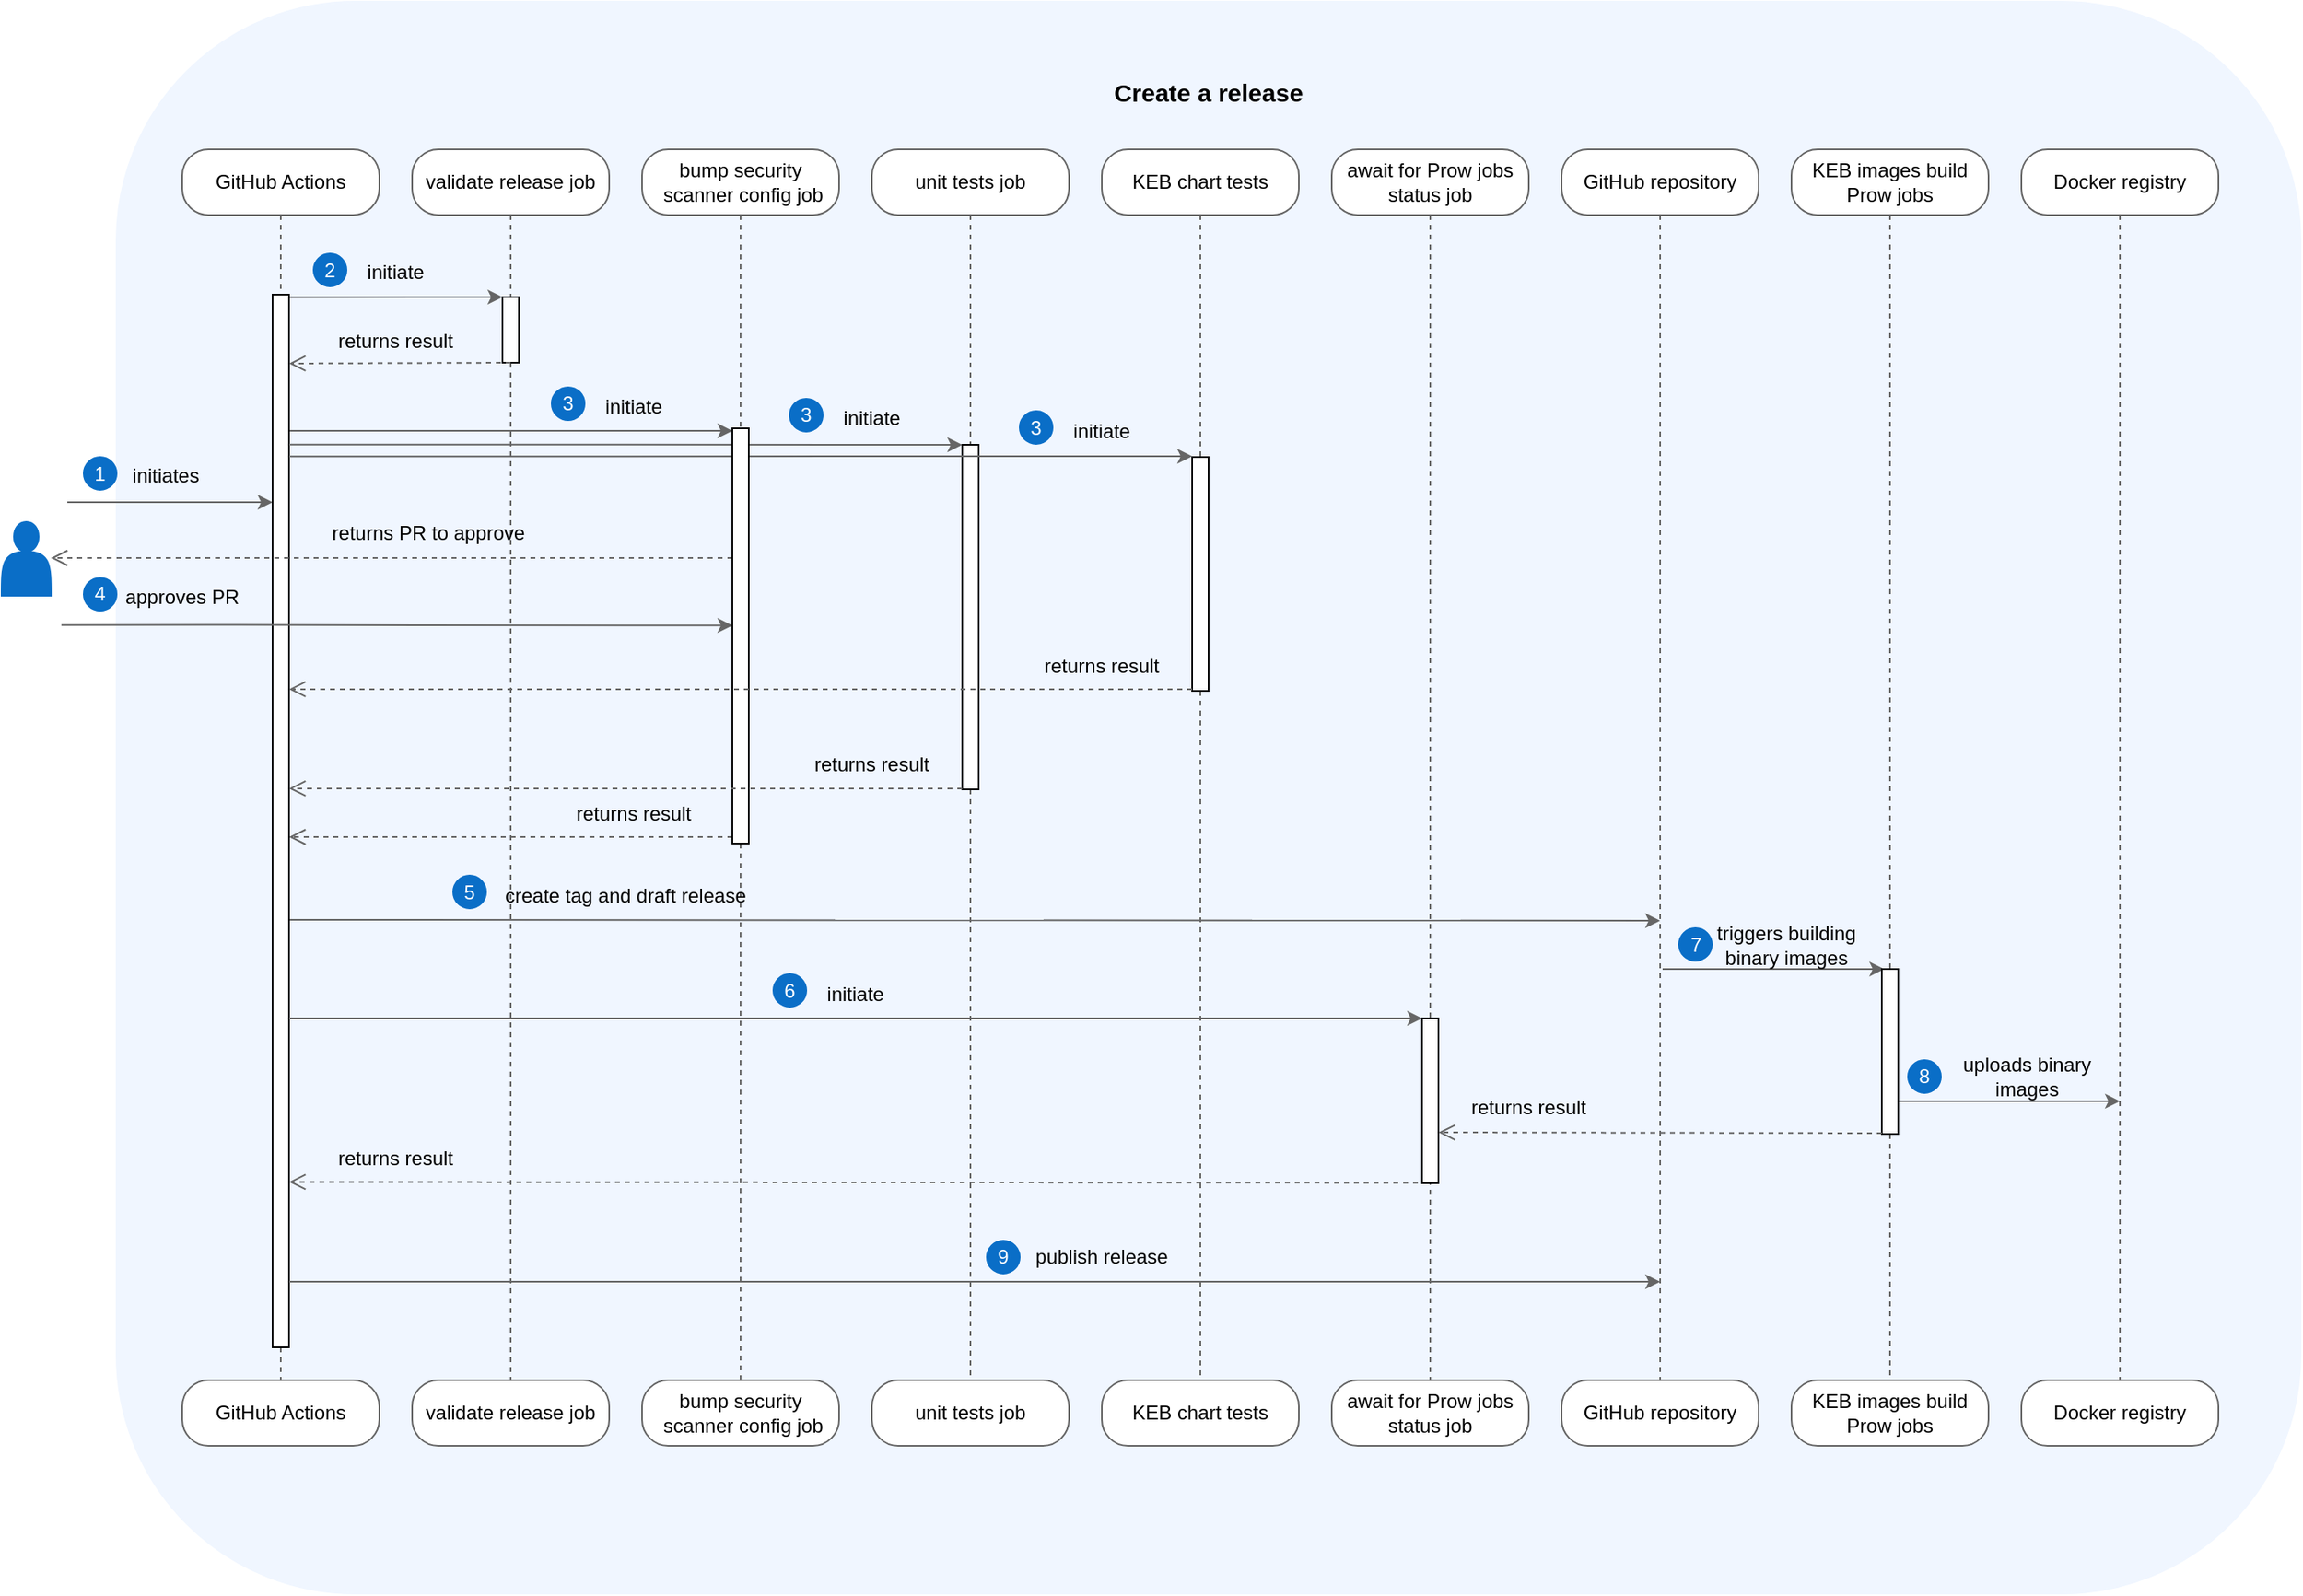 <mxfile version="21.7.2" type="device">
  <diagram name="Page-1" id="CJYWuD-pApp3X6JHcklv">
    <mxGraphModel dx="1656" dy="1053" grid="1" gridSize="10" guides="1" tooltips="1" connect="1" arrows="1" fold="1" page="1" pageScale="1" pageWidth="827" pageHeight="1169" background="#ffffff" math="0" shadow="0">
      <root>
        <mxCell id="0" />
        <mxCell id="1" parent="0" />
        <mxCell id="fWN6U2PsKUXUR3X5_iIi-8" value="" style="rounded=1;whiteSpace=wrap;html=1;fillColor=#f0f6ff;strokeColor=#f0f6ff;verticalAlign=bottom;" parent="1" vertex="1">
          <mxGeometry x="150" y="60" width="1330" height="970" as="geometry" />
        </mxCell>
        <mxCell id="fWN6U2PsKUXUR3X5_iIi-105" value="" style="edgeStyle=orthogonalEdgeStyle;html=1;verticalAlign=bottom;endArrow=none;endSize=8;strokeColor=#666666;rounded=1;endFill=0;dashed=1;entryX=0.5;entryY=0;entryDx=0;entryDy=0;" parent="1" source="avyv1Q79ZDhZj9o4qoH5-7" target="fWN6U2PsKUXUR3X5_iIi-17" edge="1">
          <mxGeometry relative="1" as="geometry">
            <mxPoint x="810" y="900.571" as="targetPoint" />
            <mxPoint x="810" y="190" as="sourcePoint" />
            <Array as="points">
              <mxPoint x="810" y="610" />
              <mxPoint x="810" y="610" />
            </Array>
          </mxGeometry>
        </mxCell>
        <mxCell id="fWN6U2PsKUXUR3X5_iIi-28" value="" style="edgeStyle=orthogonalEdgeStyle;html=1;verticalAlign=bottom;endArrow=none;endSize=8;strokeColor=#666666;rounded=1;entryX=0.5;entryY=0;entryDx=0;entryDy=0;endFill=0;dashed=1;" parent="1" source="fWN6U2PsKUXUR3X5_iIi-27" target="fWN6U2PsKUXUR3X5_iIi-29" edge="1">
          <mxGeometry relative="1" as="geometry">
            <mxPoint x="1370" y="250" as="targetPoint" />
          </mxGeometry>
        </mxCell>
        <mxCell id="fWN6U2PsKUXUR3X5_iIi-5" value="" style="shape=actor;whiteSpace=wrap;html=1;fillColor=#0a6ec7;strokeColor=#0a6ec7;" parent="1" vertex="1">
          <mxGeometry x="80" y="377" width="30" height="45" as="geometry" />
        </mxCell>
        <mxCell id="fWN6U2PsKUXUR3X5_iIi-9" value="GitHub Actions" style="rounded=1;whiteSpace=wrap;html=1;arcSize=40;fontColor=#000000;fillColor=#FFFFFF;strokeColor=#666666;" parent="1" vertex="1">
          <mxGeometry x="190" y="150" width="120" height="40" as="geometry" />
        </mxCell>
        <mxCell id="fWN6U2PsKUXUR3X5_iIi-13" value="GitHub Actions" style="rounded=1;whiteSpace=wrap;html=1;arcSize=40;fontColor=#000000;fillColor=#FFFFFF;strokeColor=#666666;" parent="1" vertex="1">
          <mxGeometry x="190" y="900" width="120" height="40" as="geometry" />
        </mxCell>
        <mxCell id="fWN6U2PsKUXUR3X5_iIi-15" value="KEB chart tests" style="rounded=1;whiteSpace=wrap;html=1;arcSize=40;fontColor=#000000;fillColor=#FFFFFF;strokeColor=#666666;" parent="1" vertex="1">
          <mxGeometry x="750" y="150" width="120" height="40" as="geometry" />
        </mxCell>
        <mxCell id="fWN6U2PsKUXUR3X5_iIi-17" value="KEB chart tests" style="rounded=1;whiteSpace=wrap;html=1;arcSize=40;fontColor=#000000;fillColor=#FFFFFF;strokeColor=#666666;" parent="1" vertex="1">
          <mxGeometry x="750" y="900" width="120" height="40" as="geometry" />
        </mxCell>
        <mxCell id="fWN6U2PsKUXUR3X5_iIi-18" value="await for Prow jobs status job" style="rounded=1;whiteSpace=wrap;html=1;arcSize=40;fontColor=#000000;fillColor=#FFFFFF;strokeColor=#666666;" parent="1" vertex="1">
          <mxGeometry x="890" y="150" width="120" height="40" as="geometry" />
        </mxCell>
        <mxCell id="fWN6U2PsKUXUR3X5_iIi-20" value="await for Prow jobs status job" style="rounded=1;whiteSpace=wrap;html=1;arcSize=40;fontColor=#000000;fillColor=#FFFFFF;strokeColor=#666666;" parent="1" vertex="1">
          <mxGeometry x="890" y="900" width="120" height="40" as="geometry" />
        </mxCell>
        <mxCell id="fWN6U2PsKUXUR3X5_iIi-21" value="GitHub repository" style="rounded=1;whiteSpace=wrap;html=1;arcSize=40;fontColor=#000000;fillColor=#FFFFFF;strokeColor=#666666;" parent="1" vertex="1">
          <mxGeometry x="1030" y="150" width="120" height="40" as="geometry" />
        </mxCell>
        <mxCell id="fWN6U2PsKUXUR3X5_iIi-22" value="" style="edgeStyle=orthogonalEdgeStyle;html=1;verticalAlign=bottom;endArrow=none;endSize=8;strokeColor=#666666;rounded=1;entryX=0.5;entryY=0;entryDx=0;entryDy=0;endFill=0;dashed=1;" parent="1" source="fWN6U2PsKUXUR3X5_iIi-21" target="fWN6U2PsKUXUR3X5_iIi-23" edge="1">
          <mxGeometry relative="1" as="geometry">
            <mxPoint x="1090" y="250" as="targetPoint" />
          </mxGeometry>
        </mxCell>
        <mxCell id="fWN6U2PsKUXUR3X5_iIi-23" value="GitHub repository" style="rounded=1;whiteSpace=wrap;html=1;arcSize=40;fontColor=#000000;fillColor=#FFFFFF;strokeColor=#666666;" parent="1" vertex="1">
          <mxGeometry x="1030" y="900" width="120" height="40" as="geometry" />
        </mxCell>
        <mxCell id="fWN6U2PsKUXUR3X5_iIi-24" value="KEB images build Prow jobs" style="rounded=1;whiteSpace=wrap;html=1;arcSize=40;fontColor=#000000;fillColor=#FFFFFF;strokeColor=#666666;" parent="1" vertex="1">
          <mxGeometry x="1170" y="150" width="120" height="40" as="geometry" />
        </mxCell>
        <mxCell id="fWN6U2PsKUXUR3X5_iIi-25" value="" style="edgeStyle=orthogonalEdgeStyle;html=1;verticalAlign=bottom;endArrow=none;endSize=8;strokeColor=#666666;rounded=1;entryX=0.5;entryY=0;entryDx=0;entryDy=0;endFill=0;dashed=1;" parent="1" source="fWN6U2PsKUXUR3X5_iIi-62" target="fWN6U2PsKUXUR3X5_iIi-26" edge="1">
          <mxGeometry relative="1" as="geometry">
            <mxPoint x="1230" y="250" as="targetPoint" />
            <Array as="points">
              <mxPoint x="1230" y="780" />
              <mxPoint x="1230" y="780" />
            </Array>
          </mxGeometry>
        </mxCell>
        <mxCell id="fWN6U2PsKUXUR3X5_iIi-26" value="KEB images build Prow jobs" style="rounded=1;whiteSpace=wrap;html=1;arcSize=40;fontColor=#000000;fillColor=#FFFFFF;strokeColor=#666666;" parent="1" vertex="1">
          <mxGeometry x="1170" y="900" width="120" height="40" as="geometry" />
        </mxCell>
        <mxCell id="fWN6U2PsKUXUR3X5_iIi-27" value="Docker registry" style="rounded=1;whiteSpace=wrap;html=1;arcSize=40;fontColor=#000000;fillColor=#FFFFFF;strokeColor=#666666;" parent="1" vertex="1">
          <mxGeometry x="1310" y="150" width="120" height="40" as="geometry" />
        </mxCell>
        <mxCell id="fWN6U2PsKUXUR3X5_iIi-29" value="Docker registry" style="rounded=1;whiteSpace=wrap;html=1;arcSize=40;fontColor=#000000;fillColor=#FFFFFF;strokeColor=#666666;" parent="1" vertex="1">
          <mxGeometry x="1310" y="900" width="120" height="40" as="geometry" />
        </mxCell>
        <mxCell id="fWN6U2PsKUXUR3X5_iIi-58" value="" style="edgeStyle=elbowEdgeStyle;rounded=1;orthogonalLoop=1;jettySize=auto;html=1;elbow=vertical;strokeColor=#666666;" parent="1" target="JRshGmQCwWdGFa1VaoXA-8" edge="1">
          <mxGeometry relative="1" as="geometry">
            <mxPoint x="255" y="240.07" as="sourcePoint" />
            <mxPoint x="290" y="240.07" as="targetPoint" />
          </mxGeometry>
        </mxCell>
        <mxCell id="fWN6U2PsKUXUR3X5_iIi-95" value="" style="edgeStyle=elbowEdgeStyle;rounded=1;orthogonalLoop=1;jettySize=auto;html=1;elbow=vertical;strokeColor=#666666;" parent="1" edge="1">
          <mxGeometry relative="1" as="geometry">
            <mxPoint x="255" y="619.5" as="sourcePoint" />
            <mxPoint x="1090" y="620" as="targetPoint" />
          </mxGeometry>
        </mxCell>
        <mxCell id="fWN6U2PsKUXUR3X5_iIi-39" value="" style="edgeStyle=orthogonalEdgeStyle;rounded=1;orthogonalLoop=1;jettySize=auto;html=1;strokeColor=#666666;" parent="1" target="fWN6U2PsKUXUR3X5_iIi-36" edge="1">
          <mxGeometry relative="1" as="geometry">
            <Array as="points">
              <mxPoint x="210" y="365" />
              <mxPoint x="210" y="365" />
            </Array>
            <mxPoint x="120" y="365" as="sourcePoint" />
          </mxGeometry>
        </mxCell>
        <mxCell id="fWN6U2PsKUXUR3X5_iIi-51" value="Create a release" style="text;html=1;strokeColor=none;fillColor=none;align=center;verticalAlign=middle;whiteSpace=wrap;rounded=0;fontSize=15;fontStyle=1" parent="1" vertex="1">
          <mxGeometry x="750" y="100" width="130" height="30" as="geometry" />
        </mxCell>
        <mxCell id="fWN6U2PsKUXUR3X5_iIi-70" value="" style="edgeStyle=elbowEdgeStyle;rounded=1;orthogonalLoop=1;jettySize=auto;html=1;elbow=vertical;strokeColor=#666666;" parent="1" edge="1" source="fWN6U2PsKUXUR3X5_iIi-62">
          <mxGeometry relative="1" as="geometry">
            <mxPoint x="1260" y="730" as="sourcePoint" />
            <mxPoint x="1370" y="730" as="targetPoint" />
          </mxGeometry>
        </mxCell>
        <mxCell id="fWN6U2PsKUXUR3X5_iIi-66" value="" style="edgeStyle=elbowEdgeStyle;rounded=1;orthogonalLoop=1;jettySize=auto;html=1;elbow=vertical;verticalAlign=bottom;strokeColor=#666666;" parent="1" edge="1">
          <mxGeometry relative="1" as="geometry">
            <mxPoint x="1091.5" y="649.5" as="sourcePoint" />
            <Array as="points">
              <mxPoint x="1161.5" y="649.5" />
            </Array>
            <mxPoint x="1226.5" y="649.5" as="targetPoint" />
          </mxGeometry>
        </mxCell>
        <mxCell id="fWN6U2PsKUXUR3X5_iIi-68" value="triggers building binary images" style="text;html=1;strokeColor=none;fillColor=none;align=center;verticalAlign=middle;whiteSpace=wrap;rounded=0;" parent="1" vertex="1">
          <mxGeometry x="1111.5" y="619.5" width="110" height="30" as="geometry" />
        </mxCell>
        <mxCell id="93VO_P9OMc8iU-WbTYkY-9" value="" style="edgeStyle=elbowEdgeStyle;rounded=1;orthogonalLoop=1;jettySize=auto;html=1;elbow=vertical;strokeColor=#666666;" parent="1" target="JRshGmQCwWdGFa1VaoXA-21" edge="1">
          <mxGeometry relative="1" as="geometry">
            <mxPoint x="255" y="321.47" as="sourcePoint" />
            <mxPoint x="520" y="321.97" as="targetPoint" />
          </mxGeometry>
        </mxCell>
        <mxCell id="fWN6U2PsKUXUR3X5_iIi-108" value="" style="html=1;verticalAlign=bottom;endArrow=open;endSize=8;edgeStyle=elbowEdgeStyle;elbow=vertical;rounded=1;dashed=1;strokeColor=#666666;" parent="1" edge="1">
          <mxGeometry relative="1" as="geometry">
            <mxPoint x="255" y="569" as="targetPoint" />
            <mxPoint x="525" y="569" as="sourcePoint" />
            <Array as="points">
              <mxPoint x="342.5" y="569" />
              <mxPoint x="445.5" y="569" />
            </Array>
          </mxGeometry>
        </mxCell>
        <mxCell id="fWN6U2PsKUXUR3X5_iIi-75" value="uploads binary &lt;br&gt;images" style="text;html=1;strokeColor=none;fillColor=none;align=center;verticalAlign=middle;whiteSpace=wrap;rounded=0;" parent="1" vertex="1">
          <mxGeometry x="1267" y="700" width="93" height="30" as="geometry" />
        </mxCell>
        <mxCell id="93VO_P9OMc8iU-WbTYkY-10" value="initiate" style="text;html=1;strokeColor=none;fillColor=none;align=center;verticalAlign=middle;whiteSpace=wrap;rounded=0;" parent="1" vertex="1">
          <mxGeometry x="435" y="291.97" width="60" height="30" as="geometry" />
        </mxCell>
        <mxCell id="93VO_P9OMc8iU-WbTYkY-12" value="&lt;font color=&quot;#ffffff&quot;&gt;3&lt;/font&gt;" style="ellipse;whiteSpace=wrap;html=1;aspect=fixed;fillColor=#0a6ec7;strokeColor=#0a6ec7;" parent="1" vertex="1">
          <mxGeometry x="415" y="294.97" width="20" height="20" as="geometry" />
        </mxCell>
        <mxCell id="93VO_P9OMc8iU-WbTYkY-14" value="&lt;font color=&quot;#ffffff&quot;&gt;7&lt;/font&gt;" style="ellipse;whiteSpace=wrap;html=1;aspect=fixed;fillColor=#0a6ec7;strokeColor=#0a6ec7;" parent="1" vertex="1">
          <mxGeometry x="1101.5" y="624.5" width="20" height="20" as="geometry" />
        </mxCell>
        <mxCell id="93VO_P9OMc8iU-WbTYkY-15" value="&lt;font color=&quot;#ffffff&quot;&gt;8&lt;/font&gt;" style="ellipse;whiteSpace=wrap;html=1;aspect=fixed;fillColor=#0a6ec7;strokeColor=#0a6ec7;" parent="1" vertex="1">
          <mxGeometry x="1241" y="705" width="20" height="20" as="geometry" />
        </mxCell>
        <mxCell id="JRshGmQCwWdGFa1VaoXA-4" value="validate release job" style="rounded=1;whiteSpace=wrap;html=1;arcSize=40;fontColor=#000000;fillColor=#FFFFFF;strokeColor=#666666;" parent="1" vertex="1">
          <mxGeometry x="330" y="150" width="120" height="40" as="geometry" />
        </mxCell>
        <mxCell id="JRshGmQCwWdGFa1VaoXA-5" value="bump&amp;nbsp;security&lt;br&gt;&amp;nbsp;scanner config job" style="rounded=1;whiteSpace=wrap;html=1;arcSize=40;fontColor=#000000;fillColor=#FFFFFF;strokeColor=#666666;" parent="1" vertex="1">
          <mxGeometry x="470" y="150" width="120" height="40" as="geometry" />
        </mxCell>
        <mxCell id="JRshGmQCwWdGFa1VaoXA-6" value="unit tests job" style="rounded=1;whiteSpace=wrap;html=1;arcSize=40;fontColor=#000000;fillColor=#FFFFFF;strokeColor=#666666;" parent="1" vertex="1">
          <mxGeometry x="610" y="150" width="120" height="40" as="geometry" />
        </mxCell>
        <mxCell id="JRshGmQCwWdGFa1VaoXA-9" value="" style="edgeStyle=orthogonalEdgeStyle;html=1;verticalAlign=bottom;endArrow=none;endSize=8;strokeColor=#666666;rounded=1;endFill=0;dashed=1;entryX=0.5;entryY=0;entryDx=0;entryDy=0;" parent="1" source="JRshGmQCwWdGFa1VaoXA-4" target="JRshGmQCwWdGFa1VaoXA-69" edge="1">
          <mxGeometry relative="1" as="geometry">
            <mxPoint x="390" y="1040" as="targetPoint" />
            <mxPoint x="389.58" y="190" as="sourcePoint" />
            <Array as="points" />
          </mxGeometry>
        </mxCell>
        <mxCell id="JRshGmQCwWdGFa1VaoXA-8" value="" style="html=1;points=[];perimeter=orthogonalPerimeter;outlineConnect=0;targetShapes=umlLifeline;portConstraint=eastwest;newEdgeStyle={&quot;edgeStyle&quot;:&quot;elbowEdgeStyle&quot;,&quot;elbow&quot;:&quot;vertical&quot;,&quot;curved&quot;:0,&quot;rounded&quot;:0};" parent="1" vertex="1">
          <mxGeometry x="385" y="240" width="10" height="40" as="geometry" />
        </mxCell>
        <mxCell id="JRshGmQCwWdGFa1VaoXA-11" value="" style="edgeStyle=orthogonalEdgeStyle;html=1;verticalAlign=bottom;endArrow=none;endSize=8;strokeColor=#666666;rounded=1;entryX=0.5;entryY=0;entryDx=0;entryDy=0;endFill=0;dashed=1;" parent="1" source="fWN6U2PsKUXUR3X5_iIi-9" target="fWN6U2PsKUXUR3X5_iIi-13" edge="1">
          <mxGeometry relative="1" as="geometry">
            <mxPoint x="250" y="550" as="targetPoint" />
            <mxPoint x="250" y="190" as="sourcePoint" />
          </mxGeometry>
        </mxCell>
        <mxCell id="fWN6U2PsKUXUR3X5_iIi-36" value="" style="html=1;points=[];perimeter=orthogonalPerimeter;outlineConnect=0;targetShapes=umlLifeline;portConstraint=eastwest;newEdgeStyle={&quot;edgeStyle&quot;:&quot;elbowEdgeStyle&quot;,&quot;elbow&quot;:&quot;vertical&quot;,&quot;curved&quot;:0,&quot;rounded&quot;:0};" parent="1" vertex="1">
          <mxGeometry x="245" y="238.5" width="10" height="641.5" as="geometry" />
        </mxCell>
        <mxCell id="JRshGmQCwWdGFa1VaoXA-13" value="initiate" style="text;html=1;strokeColor=none;fillColor=none;align=center;verticalAlign=middle;whiteSpace=wrap;rounded=0;" parent="1" vertex="1">
          <mxGeometry x="290" y="210" width="60" height="30" as="geometry" />
        </mxCell>
        <mxCell id="JRshGmQCwWdGFa1VaoXA-14" value="&lt;font color=&quot;#ffffff&quot;&gt;2&lt;/font&gt;" style="ellipse;whiteSpace=wrap;html=1;aspect=fixed;fillColor=#0a6ec7;strokeColor=#0a6ec7;" parent="1" vertex="1">
          <mxGeometry x="270" y="213.5" width="20" height="20" as="geometry" />
        </mxCell>
        <mxCell id="JRshGmQCwWdGFa1VaoXA-15" value="" style="html=1;verticalAlign=bottom;endArrow=open;endSize=8;edgeStyle=elbowEdgeStyle;elbow=vertical;rounded=1;dashed=1;strokeColor=#666666;" parent="1" source="JRshGmQCwWdGFa1VaoXA-8" edge="1">
          <mxGeometry relative="1" as="geometry">
            <mxPoint x="255" y="280.5" as="targetPoint" />
            <Array as="points">
              <mxPoint x="308" y="280.5" />
            </Array>
            <mxPoint x="495" y="281" as="sourcePoint" />
          </mxGeometry>
        </mxCell>
        <mxCell id="JRshGmQCwWdGFa1VaoXA-16" value="returns result" style="text;html=1;strokeColor=none;fillColor=none;align=center;verticalAlign=middle;whiteSpace=wrap;rounded=0;" parent="1" vertex="1">
          <mxGeometry x="280" y="251.5" width="80" height="30" as="geometry" />
        </mxCell>
        <mxCell id="JRshGmQCwWdGFa1VaoXA-17" value="" style="edgeStyle=orthogonalEdgeStyle;html=1;verticalAlign=bottom;endArrow=none;endSize=8;strokeColor=#666666;rounded=1;endFill=0;dashed=1;entryX=0.5;entryY=0;entryDx=0;entryDy=0;" parent="1" source="JRshGmQCwWdGFa1VaoXA-21" target="JRshGmQCwWdGFa1VaoXA-68" edge="1">
          <mxGeometry relative="1" as="geometry">
            <mxPoint x="530" y="1040" as="targetPoint" />
            <mxPoint x="529.53" y="190" as="sourcePoint" />
            <Array as="points">
              <mxPoint x="530" y="620" />
              <mxPoint x="530" y="620" />
            </Array>
          </mxGeometry>
        </mxCell>
        <mxCell id="JRshGmQCwWdGFa1VaoXA-25" value="" style="html=1;verticalAlign=bottom;endArrow=open;endSize=8;edgeStyle=elbowEdgeStyle;elbow=vertical;rounded=1;dashed=1;strokeColor=#666666;" parent="1" target="fWN6U2PsKUXUR3X5_iIi-5" edge="1">
          <mxGeometry relative="1" as="geometry">
            <mxPoint x="120" y="400" as="targetPoint" />
            <Array as="points">
              <mxPoint x="110" y="399" />
            </Array>
            <mxPoint x="525" y="399" as="sourcePoint" />
          </mxGeometry>
        </mxCell>
        <mxCell id="JRshGmQCwWdGFa1VaoXA-26" value="returns PR to approve" style="text;html=1;strokeColor=none;fillColor=none;align=center;verticalAlign=middle;whiteSpace=wrap;rounded=0;" parent="1" vertex="1">
          <mxGeometry x="280" y="369" width="120" height="30" as="geometry" />
        </mxCell>
        <mxCell id="JRshGmQCwWdGFa1VaoXA-28" value="" style="edgeStyle=orthogonalEdgeStyle;rounded=1;orthogonalLoop=1;jettySize=auto;html=1;strokeColor=#666666;exitX=1.023;exitY=0.913;exitDx=0;exitDy=0;exitPerimeter=0;" parent="1" edge="1">
          <mxGeometry relative="1" as="geometry">
            <Array as="points">
              <mxPoint x="215" y="440.17" />
            </Array>
            <mxPoint x="116.38" y="439.84" as="sourcePoint" />
            <mxPoint x="525" y="440.17" as="targetPoint" />
          </mxGeometry>
        </mxCell>
        <mxCell id="JRshGmQCwWdGFa1VaoXA-32" value="initiates" style="text;html=1;strokeColor=none;fillColor=none;align=center;verticalAlign=middle;whiteSpace=wrap;rounded=0;" parent="1" vertex="1">
          <mxGeometry x="150" y="334" width="60" height="30" as="geometry" />
        </mxCell>
        <mxCell id="JRshGmQCwWdGFa1VaoXA-33" value="&lt;font color=&quot;#ffffff&quot;&gt;1&lt;/font&gt;" style="ellipse;whiteSpace=wrap;html=1;aspect=fixed;fillColor=#0a6ec7;strokeColor=#0a6ec7;" parent="1" vertex="1">
          <mxGeometry x="130" y="337.5" width="20" height="20" as="geometry" />
        </mxCell>
        <mxCell id="JRshGmQCwWdGFa1VaoXA-34" value="approves PR" style="text;html=1;strokeColor=none;fillColor=none;align=center;verticalAlign=middle;whiteSpace=wrap;rounded=0;" parent="1" vertex="1">
          <mxGeometry x="150" y="407.57" width="80" height="30" as="geometry" />
        </mxCell>
        <mxCell id="JRshGmQCwWdGFa1VaoXA-35" value="&lt;font color=&quot;#ffffff&quot;&gt;4&lt;/font&gt;" style="ellipse;whiteSpace=wrap;html=1;aspect=fixed;fillColor=#0a6ec7;strokeColor=#0a6ec7;" parent="1" vertex="1">
          <mxGeometry x="130" y="411.07" width="20" height="20" as="geometry" />
        </mxCell>
        <mxCell id="JRshGmQCwWdGFa1VaoXA-36" value="returns result" style="text;html=1;strokeColor=none;fillColor=none;align=center;verticalAlign=middle;whiteSpace=wrap;rounded=0;" parent="1" vertex="1">
          <mxGeometry x="425" y="540" width="80" height="30" as="geometry" />
        </mxCell>
        <mxCell id="JRshGmQCwWdGFa1VaoXA-37" value="create tag and draft release" style="text;html=1;strokeColor=none;fillColor=none;align=center;verticalAlign=middle;whiteSpace=wrap;rounded=0;" parent="1" vertex="1">
          <mxGeometry x="375" y="589.5" width="170" height="30" as="geometry" />
        </mxCell>
        <mxCell id="JRshGmQCwWdGFa1VaoXA-38" value="&lt;font color=&quot;#ffffff&quot;&gt;5&lt;/font&gt;" style="ellipse;whiteSpace=wrap;html=1;aspect=fixed;fillColor=#0a6ec7;strokeColor=#0a6ec7;" parent="1" vertex="1">
          <mxGeometry x="355" y="592.5" width="20" height="20" as="geometry" />
        </mxCell>
        <mxCell id="JRshGmQCwWdGFa1VaoXA-40" value="" style="edgeStyle=orthogonalEdgeStyle;html=1;verticalAlign=bottom;endArrow=none;endSize=8;strokeColor=#666666;rounded=1;endFill=0;dashed=1;entryX=0.5;entryY=0;entryDx=0;entryDy=0;" parent="1" source="avyv1Q79ZDhZj9o4qoH5-1" target="JRshGmQCwWdGFa1VaoXA-67" edge="1">
          <mxGeometry relative="1" as="geometry">
            <mxPoint x="670" y="1040" as="targetPoint" />
            <mxPoint x="670" y="801.5" as="sourcePoint" />
            <Array as="points">
              <mxPoint x="670" y="610" />
              <mxPoint x="670" y="610" />
            </Array>
          </mxGeometry>
        </mxCell>
        <mxCell id="JRshGmQCwWdGFa1VaoXA-58" value="" style="edgeStyle=orthogonalEdgeStyle;html=1;verticalAlign=bottom;endArrow=none;endSize=8;strokeColor=#666666;rounded=1;entryX=0.5;entryY=0;entryDx=0;entryDy=0;endFill=0;dashed=1;" parent="1" source="fWN6U2PsKUXUR3X5_iIi-18" target="fWN6U2PsKUXUR3X5_iIi-20" edge="1">
          <mxGeometry relative="1" as="geometry">
            <mxPoint x="950" y="1050" as="targetPoint" />
            <mxPoint x="950" y="190" as="sourcePoint" />
          </mxGeometry>
        </mxCell>
        <mxCell id="fWN6U2PsKUXUR3X5_iIi-98" value="" style="html=1;points=[];perimeter=orthogonalPerimeter;outlineConnect=0;targetShapes=umlLifeline;portConstraint=eastwest;newEdgeStyle={&quot;edgeStyle&quot;:&quot;elbowEdgeStyle&quot;,&quot;elbow&quot;:&quot;vertical&quot;,&quot;curved&quot;:0,&quot;rounded&quot;:0};" parent="1" vertex="1">
          <mxGeometry x="945" y="679.5" width="10" height="100.5" as="geometry" />
        </mxCell>
        <mxCell id="JRshGmQCwWdGFa1VaoXA-59" value="" style="edgeStyle=elbowEdgeStyle;rounded=1;orthogonalLoop=1;jettySize=auto;html=1;elbow=vertical;strokeColor=#666666;" parent="1" target="fWN6U2PsKUXUR3X5_iIi-98" edge="1">
          <mxGeometry relative="1" as="geometry">
            <mxPoint x="255" y="679.5" as="sourcePoint" />
            <mxPoint x="930" y="679.5" as="targetPoint" />
            <Array as="points">
              <mxPoint x="350" y="679.5" />
            </Array>
          </mxGeometry>
        </mxCell>
        <mxCell id="JRshGmQCwWdGFa1VaoXA-60" value="initiate" style="text;html=1;strokeColor=none;fillColor=none;align=center;verticalAlign=middle;whiteSpace=wrap;rounded=0;" parent="1" vertex="1">
          <mxGeometry x="570" y="649.5" width="60" height="30" as="geometry" />
        </mxCell>
        <mxCell id="JRshGmQCwWdGFa1VaoXA-61" value="&lt;font color=&quot;#ffffff&quot;&gt;6&lt;/font&gt;" style="ellipse;whiteSpace=wrap;html=1;aspect=fixed;fillColor=#0a6ec7;strokeColor=#0a6ec7;" parent="1" vertex="1">
          <mxGeometry x="550" y="652.5" width="20" height="20" as="geometry" />
        </mxCell>
        <mxCell id="JRshGmQCwWdGFa1VaoXA-62" value="" style="html=1;verticalAlign=bottom;endArrow=open;endSize=8;edgeStyle=elbowEdgeStyle;elbow=vertical;rounded=1;dashed=1;strokeColor=#666666;" parent="1" target="fWN6U2PsKUXUR3X5_iIi-36" edge="1">
          <mxGeometry relative="1" as="geometry">
            <mxPoint x="270" y="779" as="targetPoint" />
            <mxPoint x="942.5" y="779.73" as="sourcePoint" />
            <Array as="points">
              <mxPoint x="545" y="779.23" />
              <mxPoint x="640.5" y="779.16" />
            </Array>
          </mxGeometry>
        </mxCell>
        <mxCell id="JRshGmQCwWdGFa1VaoXA-63" value="returns result" style="text;html=1;strokeColor=none;fillColor=none;align=center;verticalAlign=middle;whiteSpace=wrap;rounded=0;" parent="1" vertex="1">
          <mxGeometry x="280" y="750" width="80" height="30" as="geometry" />
        </mxCell>
        <mxCell id="JRshGmQCwWdGFa1VaoXA-64" value="" style="edgeStyle=elbowEdgeStyle;rounded=1;orthogonalLoop=1;jettySize=auto;html=1;elbow=vertical;strokeColor=#666666;" parent="1" edge="1">
          <mxGeometry relative="1" as="geometry">
            <mxPoint x="255" y="840" as="sourcePoint" />
            <mxPoint x="1090" y="840" as="targetPoint" />
            <Array as="points">
              <mxPoint x="360" y="840" />
            </Array>
          </mxGeometry>
        </mxCell>
        <mxCell id="JRshGmQCwWdGFa1VaoXA-65" value="publish release" style="text;html=1;strokeColor=none;fillColor=none;align=center;verticalAlign=middle;whiteSpace=wrap;rounded=0;" parent="1" vertex="1">
          <mxGeometry x="695" y="810" width="110" height="30" as="geometry" />
        </mxCell>
        <mxCell id="JRshGmQCwWdGFa1VaoXA-66" value="&lt;font color=&quot;#ffffff&quot;&gt;9&lt;/font&gt;" style="ellipse;whiteSpace=wrap;html=1;aspect=fixed;fillColor=#0a6ec7;strokeColor=#0a6ec7;" parent="1" vertex="1">
          <mxGeometry x="680" y="815" width="20" height="20" as="geometry" />
        </mxCell>
        <mxCell id="JRshGmQCwWdGFa1VaoXA-67" value="unit tests job" style="rounded=1;whiteSpace=wrap;html=1;arcSize=40;fontColor=#000000;fillColor=#FFFFFF;strokeColor=#666666;" parent="1" vertex="1">
          <mxGeometry x="610" y="900" width="120" height="40" as="geometry" />
        </mxCell>
        <mxCell id="JRshGmQCwWdGFa1VaoXA-68" value="bump&amp;nbsp;security&lt;br&gt;&amp;nbsp;scanner config job" style="rounded=1;whiteSpace=wrap;html=1;arcSize=40;fontColor=#000000;fillColor=#FFFFFF;strokeColor=#666666;" parent="1" vertex="1">
          <mxGeometry x="470" y="900" width="120" height="40" as="geometry" />
        </mxCell>
        <mxCell id="JRshGmQCwWdGFa1VaoXA-69" value="validate release job" style="rounded=1;whiteSpace=wrap;html=1;arcSize=40;fontColor=#000000;fillColor=#FFFFFF;strokeColor=#666666;" parent="1" vertex="1">
          <mxGeometry x="330" y="900" width="120" height="40" as="geometry" />
        </mxCell>
        <mxCell id="avyv1Q79ZDhZj9o4qoH5-3" value="" style="edgeStyle=orthogonalEdgeStyle;html=1;verticalAlign=bottom;endArrow=none;endSize=8;strokeColor=#666666;rounded=1;endFill=0;dashed=1;exitX=0.5;exitY=1;exitDx=0;exitDy=0;" edge="1" parent="1" source="JRshGmQCwWdGFa1VaoXA-6" target="avyv1Q79ZDhZj9o4qoH5-1">
          <mxGeometry relative="1" as="geometry">
            <mxPoint x="670" y="722" as="targetPoint" />
            <mxPoint x="670" y="190" as="sourcePoint" />
            <Array as="points">
              <mxPoint x="670" y="450" />
              <mxPoint x="670" y="450" />
            </Array>
          </mxGeometry>
        </mxCell>
        <mxCell id="avyv1Q79ZDhZj9o4qoH5-1" value="" style="html=1;points=[];perimeter=orthogonalPerimeter;outlineConnect=0;targetShapes=umlLifeline;portConstraint=eastwest;newEdgeStyle={&quot;edgeStyle&quot;:&quot;elbowEdgeStyle&quot;,&quot;elbow&quot;:&quot;vertical&quot;,&quot;curved&quot;:0,&quot;rounded&quot;:0};" vertex="1" parent="1">
          <mxGeometry x="665" y="330" width="10" height="210" as="geometry" />
        </mxCell>
        <mxCell id="avyv1Q79ZDhZj9o4qoH5-4" value="" style="edgeStyle=elbowEdgeStyle;rounded=1;orthogonalLoop=1;jettySize=auto;html=1;elbow=vertical;strokeColor=#666666;" edge="1" parent="1" target="avyv1Q79ZDhZj9o4qoH5-1">
          <mxGeometry relative="1" as="geometry">
            <mxPoint x="255" y="329.818" as="sourcePoint" />
            <mxPoint x="510" y="330" as="targetPoint" />
          </mxGeometry>
        </mxCell>
        <mxCell id="avyv1Q79ZDhZj9o4qoH5-5" value="initiate" style="text;html=1;strokeColor=none;fillColor=none;align=center;verticalAlign=middle;whiteSpace=wrap;rounded=0;" vertex="1" parent="1">
          <mxGeometry x="580" y="298.97" width="60" height="30" as="geometry" />
        </mxCell>
        <mxCell id="avyv1Q79ZDhZj9o4qoH5-6" value="&lt;font color=&quot;#ffffff&quot;&gt;3&lt;/font&gt;" style="ellipse;whiteSpace=wrap;html=1;aspect=fixed;fillColor=#0a6ec7;strokeColor=#0a6ec7;" vertex="1" parent="1">
          <mxGeometry x="560" y="301.97" width="20" height="20" as="geometry" />
        </mxCell>
        <mxCell id="avyv1Q79ZDhZj9o4qoH5-9" value="" style="edgeStyle=orthogonalEdgeStyle;html=1;verticalAlign=bottom;endArrow=none;endSize=8;strokeColor=#666666;rounded=1;endFill=0;dashed=1;entryX=0.5;entryY=0;entryDx=0;entryDy=0;" edge="1" parent="1" source="fWN6U2PsKUXUR3X5_iIi-15" target="avyv1Q79ZDhZj9o4qoH5-7">
          <mxGeometry relative="1" as="geometry">
            <mxPoint x="810" y="1020" as="targetPoint" />
            <mxPoint x="810" y="190" as="sourcePoint" />
          </mxGeometry>
        </mxCell>
        <mxCell id="avyv1Q79ZDhZj9o4qoH5-7" value="" style="html=1;points=[];perimeter=orthogonalPerimeter;outlineConnect=0;targetShapes=umlLifeline;portConstraint=eastwest;newEdgeStyle={&quot;edgeStyle&quot;:&quot;elbowEdgeStyle&quot;,&quot;elbow&quot;:&quot;vertical&quot;,&quot;curved&quot;:0,&quot;rounded&quot;:0};" vertex="1" parent="1">
          <mxGeometry x="805" y="337.5" width="10" height="142.5" as="geometry" />
        </mxCell>
        <mxCell id="avyv1Q79ZDhZj9o4qoH5-14" value="" style="edgeStyle=elbowEdgeStyle;rounded=1;orthogonalLoop=1;jettySize=auto;html=1;elbow=vertical;strokeColor=#666666;" edge="1" parent="1">
          <mxGeometry relative="1" as="geometry">
            <mxPoint x="255" y="337.14" as="sourcePoint" />
            <mxPoint x="805" y="337.246" as="targetPoint" />
          </mxGeometry>
        </mxCell>
        <mxCell id="avyv1Q79ZDhZj9o4qoH5-15" value="initiate" style="text;html=1;strokeColor=none;fillColor=none;align=center;verticalAlign=middle;whiteSpace=wrap;rounded=0;" vertex="1" parent="1">
          <mxGeometry x="720" y="306.5" width="60" height="30" as="geometry" />
        </mxCell>
        <mxCell id="avyv1Q79ZDhZj9o4qoH5-16" value="&lt;font color=&quot;#ffffff&quot;&gt;3&lt;/font&gt;" style="ellipse;whiteSpace=wrap;html=1;aspect=fixed;fillColor=#0a6ec7;strokeColor=#0a6ec7;" vertex="1" parent="1">
          <mxGeometry x="700" y="309.5" width="20" height="20" as="geometry" />
        </mxCell>
        <mxCell id="avyv1Q79ZDhZj9o4qoH5-17" value="" style="edgeStyle=orthogonalEdgeStyle;html=1;verticalAlign=bottom;endArrow=none;endSize=8;strokeColor=#666666;rounded=1;endFill=0;dashed=1;entryX=0.5;entryY=0;entryDx=0;entryDy=0;" edge="1" parent="1" source="JRshGmQCwWdGFa1VaoXA-5" target="JRshGmQCwWdGFa1VaoXA-21">
          <mxGeometry relative="1" as="geometry">
            <mxPoint x="530" y="1020" as="targetPoint" />
            <mxPoint x="530" y="190" as="sourcePoint" />
          </mxGeometry>
        </mxCell>
        <mxCell id="JRshGmQCwWdGFa1VaoXA-21" value="" style="html=1;points=[];perimeter=orthogonalPerimeter;outlineConnect=0;targetShapes=umlLifeline;portConstraint=eastwest;newEdgeStyle={&quot;edgeStyle&quot;:&quot;elbowEdgeStyle&quot;,&quot;elbow&quot;:&quot;vertical&quot;,&quot;curved&quot;:0,&quot;rounded&quot;:0};" parent="1" vertex="1">
          <mxGeometry x="525" y="320" width="10" height="252.97" as="geometry" />
        </mxCell>
        <mxCell id="avyv1Q79ZDhZj9o4qoH5-18" value="" style="html=1;verticalAlign=bottom;endArrow=open;endSize=8;edgeStyle=elbowEdgeStyle;elbow=vertical;rounded=1;dashed=1;strokeColor=#666666;" edge="1" parent="1" source="avyv1Q79ZDhZj9o4qoH5-7" target="fWN6U2PsKUXUR3X5_iIi-36">
          <mxGeometry relative="1" as="geometry">
            <mxPoint x="495" y="478.95" as="targetPoint" />
            <mxPoint x="765" y="478.95" as="sourcePoint" />
            <Array as="points">
              <mxPoint x="582.5" y="478.95" />
              <mxPoint x="685.5" y="478.95" />
            </Array>
          </mxGeometry>
        </mxCell>
        <mxCell id="avyv1Q79ZDhZj9o4qoH5-19" value="returns result" style="text;html=1;strokeColor=none;fillColor=none;align=center;verticalAlign=middle;whiteSpace=wrap;rounded=0;" vertex="1" parent="1">
          <mxGeometry x="710" y="450" width="80" height="30" as="geometry" />
        </mxCell>
        <mxCell id="avyv1Q79ZDhZj9o4qoH5-20" value="" style="html=1;verticalAlign=bottom;endArrow=open;endSize=8;edgeStyle=elbowEdgeStyle;elbow=vertical;rounded=1;dashed=1;strokeColor=#666666;" edge="1" parent="1" target="fWN6U2PsKUXUR3X5_iIi-36">
          <mxGeometry relative="1" as="geometry">
            <mxPoint x="395" y="539.47" as="targetPoint" />
            <mxPoint x="665" y="539.47" as="sourcePoint" />
            <Array as="points">
              <mxPoint x="482.5" y="539.47" />
              <mxPoint x="585.5" y="539.47" />
            </Array>
          </mxGeometry>
        </mxCell>
        <mxCell id="avyv1Q79ZDhZj9o4qoH5-21" value="returns result" style="text;html=1;strokeColor=none;fillColor=none;align=center;verticalAlign=middle;whiteSpace=wrap;rounded=0;" vertex="1" parent="1">
          <mxGeometry x="570" y="510" width="80" height="30" as="geometry" />
        </mxCell>
        <mxCell id="avyv1Q79ZDhZj9o4qoH5-22" value="" style="edgeStyle=orthogonalEdgeStyle;html=1;verticalAlign=bottom;endArrow=none;endSize=8;strokeColor=#666666;rounded=1;entryX=0.5;entryY=0;entryDx=0;entryDy=0;endFill=0;dashed=1;" edge="1" parent="1" source="fWN6U2PsKUXUR3X5_iIi-24" target="fWN6U2PsKUXUR3X5_iIi-62">
          <mxGeometry relative="1" as="geometry">
            <mxPoint x="1230" y="1020" as="targetPoint" />
            <mxPoint x="1230" y="190" as="sourcePoint" />
          </mxGeometry>
        </mxCell>
        <mxCell id="fWN6U2PsKUXUR3X5_iIi-62" value="" style="html=1;points=[];perimeter=orthogonalPerimeter;outlineConnect=0;targetShapes=umlLifeline;portConstraint=eastwest;newEdgeStyle={&quot;edgeStyle&quot;:&quot;elbowEdgeStyle&quot;,&quot;elbow&quot;:&quot;vertical&quot;,&quot;curved&quot;:0,&quot;rounded&quot;:0};" parent="1" vertex="1">
          <mxGeometry x="1225" y="649.5" width="10" height="100.5" as="geometry" />
        </mxCell>
        <mxCell id="avyv1Q79ZDhZj9o4qoH5-24" value="" style="html=1;verticalAlign=bottom;endArrow=open;endSize=8;edgeStyle=elbowEdgeStyle;elbow=vertical;rounded=1;dashed=1;strokeColor=#666666;" edge="1" parent="1" target="fWN6U2PsKUXUR3X5_iIi-98">
          <mxGeometry relative="1" as="geometry">
            <mxPoint x="960" y="749" as="targetPoint" />
            <mxPoint x="1225" y="749.5" as="sourcePoint" />
            <Array as="points">
              <mxPoint x="835" y="749" />
              <mxPoint x="930.5" y="748.93" />
            </Array>
          </mxGeometry>
        </mxCell>
        <mxCell id="avyv1Q79ZDhZj9o4qoH5-25" value="returns result" style="text;html=1;strokeColor=none;fillColor=none;align=center;verticalAlign=middle;whiteSpace=wrap;rounded=0;" vertex="1" parent="1">
          <mxGeometry x="970" y="719" width="80" height="30" as="geometry" />
        </mxCell>
      </root>
    </mxGraphModel>
  </diagram>
</mxfile>
